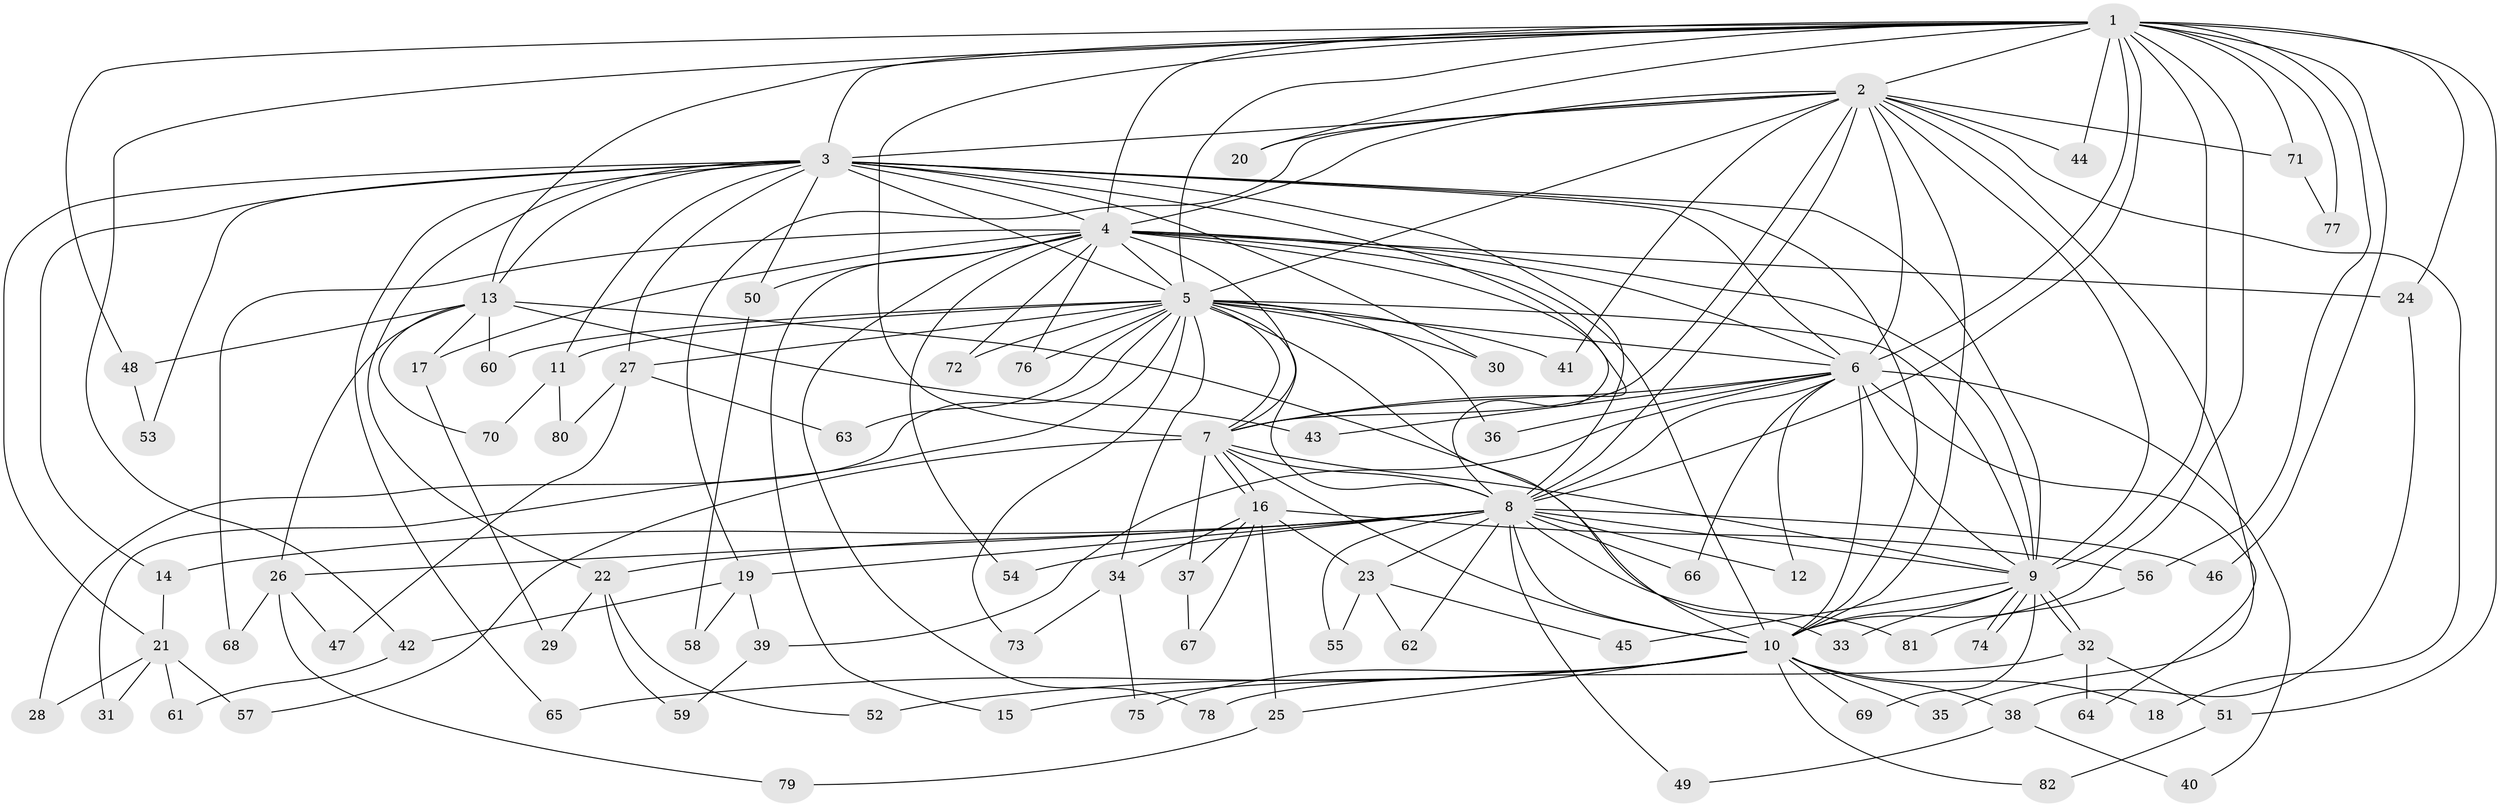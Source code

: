 // coarse degree distribution, {18: 0.024390243902439025, 1: 0.07317073170731707, 2: 0.4146341463414634, 5: 0.0975609756097561, 14: 0.04878048780487805, 3: 0.0975609756097561, 16: 0.024390243902439025, 9: 0.024390243902439025, 15: 0.04878048780487805, 4: 0.04878048780487805, 12: 0.024390243902439025, 17: 0.04878048780487805, 8: 0.024390243902439025}
// Generated by graph-tools (version 1.1) at 2025/46/03/06/25 01:46:56]
// undirected, 82 vertices, 189 edges
graph export_dot {
graph [start="1"]
  node [color=gray90,style=filled];
  1;
  2;
  3;
  4;
  5;
  6;
  7;
  8;
  9;
  10;
  11;
  12;
  13;
  14;
  15;
  16;
  17;
  18;
  19;
  20;
  21;
  22;
  23;
  24;
  25;
  26;
  27;
  28;
  29;
  30;
  31;
  32;
  33;
  34;
  35;
  36;
  37;
  38;
  39;
  40;
  41;
  42;
  43;
  44;
  45;
  46;
  47;
  48;
  49;
  50;
  51;
  52;
  53;
  54;
  55;
  56;
  57;
  58;
  59;
  60;
  61;
  62;
  63;
  64;
  65;
  66;
  67;
  68;
  69;
  70;
  71;
  72;
  73;
  74;
  75;
  76;
  77;
  78;
  79;
  80;
  81;
  82;
  1 -- 2;
  1 -- 3;
  1 -- 4;
  1 -- 5;
  1 -- 6;
  1 -- 7;
  1 -- 8;
  1 -- 9;
  1 -- 10;
  1 -- 13;
  1 -- 20;
  1 -- 24;
  1 -- 42;
  1 -- 44;
  1 -- 46;
  1 -- 48;
  1 -- 51;
  1 -- 56;
  1 -- 71;
  1 -- 77;
  2 -- 3;
  2 -- 4;
  2 -- 5;
  2 -- 6;
  2 -- 7;
  2 -- 8;
  2 -- 9;
  2 -- 10;
  2 -- 18;
  2 -- 19;
  2 -- 20;
  2 -- 35;
  2 -- 41;
  2 -- 44;
  2 -- 71;
  3 -- 4;
  3 -- 5;
  3 -- 6;
  3 -- 7;
  3 -- 8;
  3 -- 9;
  3 -- 10;
  3 -- 11;
  3 -- 13;
  3 -- 14;
  3 -- 21;
  3 -- 22;
  3 -- 27;
  3 -- 30;
  3 -- 50;
  3 -- 53;
  3 -- 65;
  4 -- 5;
  4 -- 6;
  4 -- 7;
  4 -- 8;
  4 -- 9;
  4 -- 10;
  4 -- 15;
  4 -- 17;
  4 -- 24;
  4 -- 50;
  4 -- 54;
  4 -- 68;
  4 -- 72;
  4 -- 76;
  4 -- 78;
  5 -- 6;
  5 -- 7;
  5 -- 8;
  5 -- 9;
  5 -- 10;
  5 -- 11;
  5 -- 27;
  5 -- 28;
  5 -- 30;
  5 -- 31;
  5 -- 34;
  5 -- 36;
  5 -- 41;
  5 -- 60;
  5 -- 63;
  5 -- 72;
  5 -- 73;
  5 -- 76;
  6 -- 7;
  6 -- 8;
  6 -- 9;
  6 -- 10;
  6 -- 12;
  6 -- 36;
  6 -- 39;
  6 -- 40;
  6 -- 43;
  6 -- 64;
  6 -- 66;
  7 -- 8;
  7 -- 9;
  7 -- 10;
  7 -- 16;
  7 -- 16;
  7 -- 37;
  7 -- 57;
  8 -- 9;
  8 -- 10;
  8 -- 12;
  8 -- 14;
  8 -- 19;
  8 -- 22;
  8 -- 23;
  8 -- 26;
  8 -- 46;
  8 -- 49;
  8 -- 54;
  8 -- 55;
  8 -- 62;
  8 -- 66;
  8 -- 81;
  9 -- 10;
  9 -- 32;
  9 -- 32;
  9 -- 33;
  9 -- 45;
  9 -- 69;
  9 -- 74;
  9 -- 74;
  10 -- 15;
  10 -- 18;
  10 -- 25;
  10 -- 35;
  10 -- 38;
  10 -- 52;
  10 -- 65;
  10 -- 69;
  10 -- 75;
  10 -- 82;
  11 -- 70;
  11 -- 80;
  13 -- 17;
  13 -- 26;
  13 -- 33;
  13 -- 43;
  13 -- 48;
  13 -- 60;
  13 -- 70;
  14 -- 21;
  16 -- 23;
  16 -- 25;
  16 -- 34;
  16 -- 37;
  16 -- 56;
  16 -- 67;
  17 -- 29;
  19 -- 39;
  19 -- 42;
  19 -- 58;
  21 -- 28;
  21 -- 31;
  21 -- 57;
  21 -- 61;
  22 -- 29;
  22 -- 52;
  22 -- 59;
  23 -- 45;
  23 -- 55;
  23 -- 62;
  24 -- 38;
  25 -- 79;
  26 -- 47;
  26 -- 68;
  26 -- 79;
  27 -- 47;
  27 -- 63;
  27 -- 80;
  32 -- 51;
  32 -- 64;
  32 -- 78;
  34 -- 73;
  34 -- 75;
  37 -- 67;
  38 -- 40;
  38 -- 49;
  39 -- 59;
  42 -- 61;
  48 -- 53;
  50 -- 58;
  51 -- 82;
  56 -- 81;
  71 -- 77;
}
